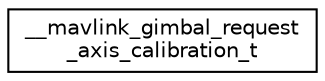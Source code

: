 digraph "Graphical Class Hierarchy"
{
 // INTERACTIVE_SVG=YES
  edge [fontname="Helvetica",fontsize="10",labelfontname="Helvetica",labelfontsize="10"];
  node [fontname="Helvetica",fontsize="10",shape=record];
  rankdir="LR";
  Node1 [label="__mavlink_gimbal_request\l_axis_calibration_t",height=0.2,width=0.4,color="black", fillcolor="white", style="filled",URL="$struct____mavlink__gimbal__request__axis__calibration__t.html"];
}

